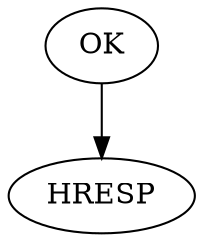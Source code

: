 strict digraph "" {
	HRESP	 [complexity=0,
		importance=0.0168675742373,
		rank=0.0];
	OK	 [complexity=2,
		importance=0.0281126122798,
		rank=0.0140563061399];
	OK -> HRESP;
}
